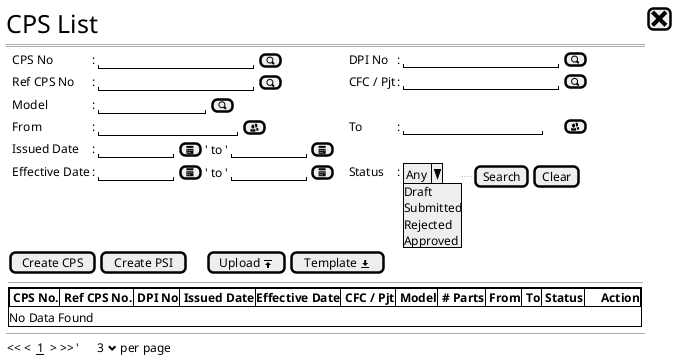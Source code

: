 @startsalt
{
  <size:25>CPS List |[<size:25><&x>]|*
  ==
  {
    .|CPS No            |: {|"                   "|[<&magnifying-glass>] |}.|.                 |DPI No          |: |"                   "|[<&magnifying-glass>]|*
    .|Ref CPS No        |: {|"                   "|[<&magnifying-glass>] |}.|.                 |CFC / Pjt       |: |"                   "|[<&magnifying-glass>]|*
    .|Model             |: {|"             "|[<&magnifying-glass>]|}*
    .|From              |: {|"                 "|[<&people>]           |}.|.|To                |: |"                 "|[<&people>]|*
    .|Issued Date       |: {|"         "|[<&calendar>]|' to '|"         "|[<&calendar>]|}|*
    .|Effective Date    |: {|"         "|[<&calendar>]|' to '|"         "|[<&calendar>]|}|.|.  |Status        |: {| ^Any^Draft^Submitted^Rejected^Approved^ |.|.|.|..||[Search]|  [Clear] }*
  }
  .
  .
  .
  {   
    {[Create CPS] | [Create PSI]|.|.                |.           |                        [Upload <&data-transfer-upload>]| [Template <&data-transfer-download>]|} *
    {
      --
      {+
          {#
            |<b> CPS No. |<b> Ref CPS No. |<b> DPI No |<b> Issued Date  | <b>Effective Date |<b> CFC / Pjt   |<b> Model  |<b> # Parts        |<b> From               |<b> To                 |<b> Status       |<b>     Action   |*|*|*
            }
            No Data Found
      }
    }
  }
  --
  {
  << <  __1__  > >>  |'      3 <&chevron-bottom> per page |*
  }  
}
@endsalt
